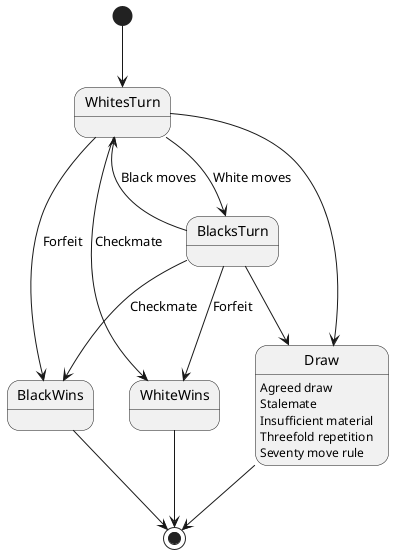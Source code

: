 ﻿@startuml

[*] --> WhitesTurn
BlacksTurn --> WhitesTurn : Black moves
WhitesTurn --> BlacksTurn : White moves
BlacksTurn --> BlackWins : Checkmate
WhitesTurn --> Draw
WhitesTurn --> WhiteWins : Checkmate
BlacksTurn --> Draw

Draw : Agreed draw
Draw : Stalemate
Draw : Insufficient material
Draw : Threefold repetition
Draw : Seventy move rule



WhitesTurn --> BlackWins : Forfeit
BlacksTurn --> WhiteWins : Forfeit
Draw --> [*]
BlackWins --> [*]
WhiteWins --> [*]
@enduml